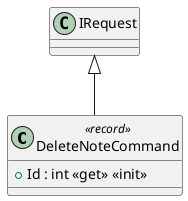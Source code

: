 @startuml
class DeleteNoteCommand <<record>> {
    + Id : int <<get>> <<init>>
}
IRequest <|-- DeleteNoteCommand
@enduml
